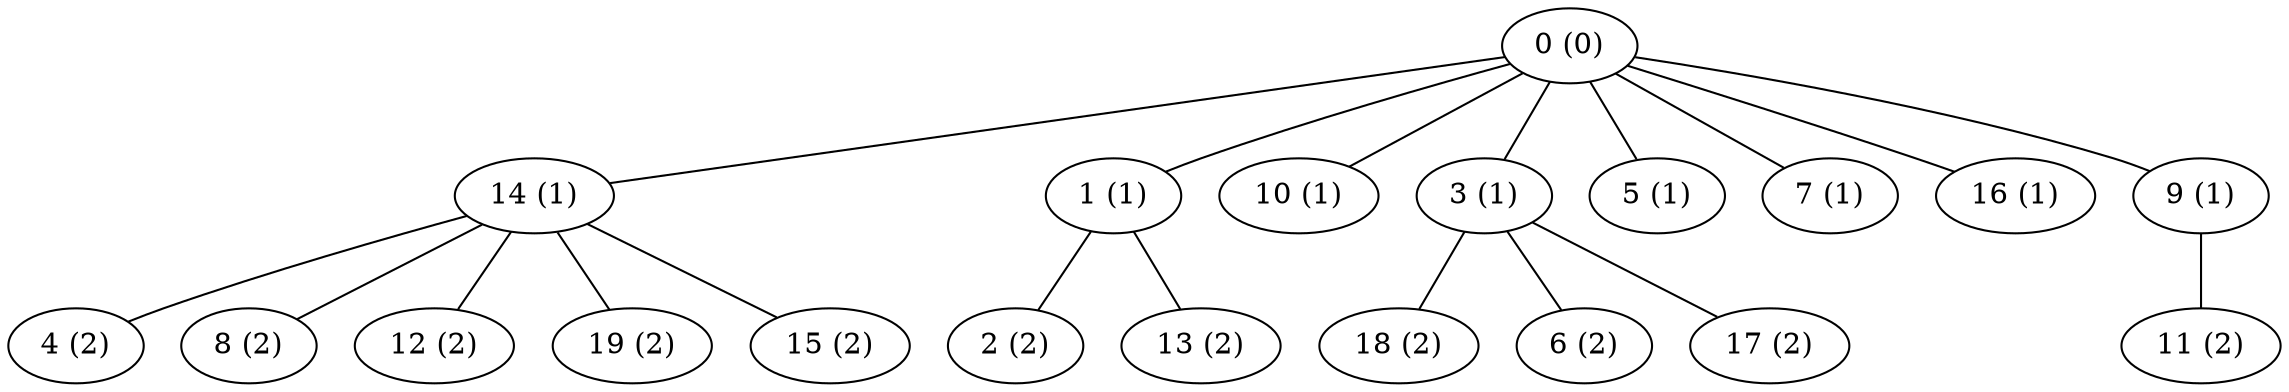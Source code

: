 graph grafoErdosRenyi_20_80_Dijkstra  {
"0 (0)";
"14 (1)";
"1 (1)";
"10 (1)";
"3 (1)";
"5 (1)";
"7 (1)";
"16 (1)";
"9 (1)";
"11 (2)";
"18 (2)";
"4 (2)";
"8 (2)";
"2 (2)";
"12 (2)";
"6 (2)";
"17 (2)";
"19 (2)";
"15 (2)";
"13 (2)";
"0 (0)" -- "14 (1)";
"0 (0)" -- "1 (1)";
"0 (0)" -- "10 (1)";
"0 (0)" -- "3 (1)";
"0 (0)" -- "5 (1)";
"0 (0)" -- "7 (1)";
"0 (0)" -- "16 (1)";
"0 (0)" -- "9 (1)";
"9 (1)" -- "11 (2)";
"3 (1)" -- "18 (2)";
"14 (1)" -- "4 (2)";
"14 (1)" -- "8 (2)";
"1 (1)" -- "2 (2)";
"14 (1)" -- "12 (2)";
"3 (1)" -- "6 (2)";
"3 (1)" -- "17 (2)";
"14 (1)" -- "19 (2)";
"14 (1)" -- "15 (2)";
"1 (1)" -- "13 (2)";
}